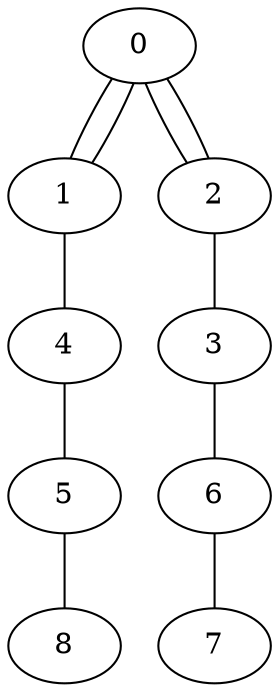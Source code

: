 graph G {
0;
1;
2;
3;
4;
5;
6;
7;
8;
0--1 ;
1--0 ;
0--2 ;
2--0 ;
1--4 ;
2--3 ;
3--6 ;
4--5 ;
5--8 ;
6--7 ;
}
